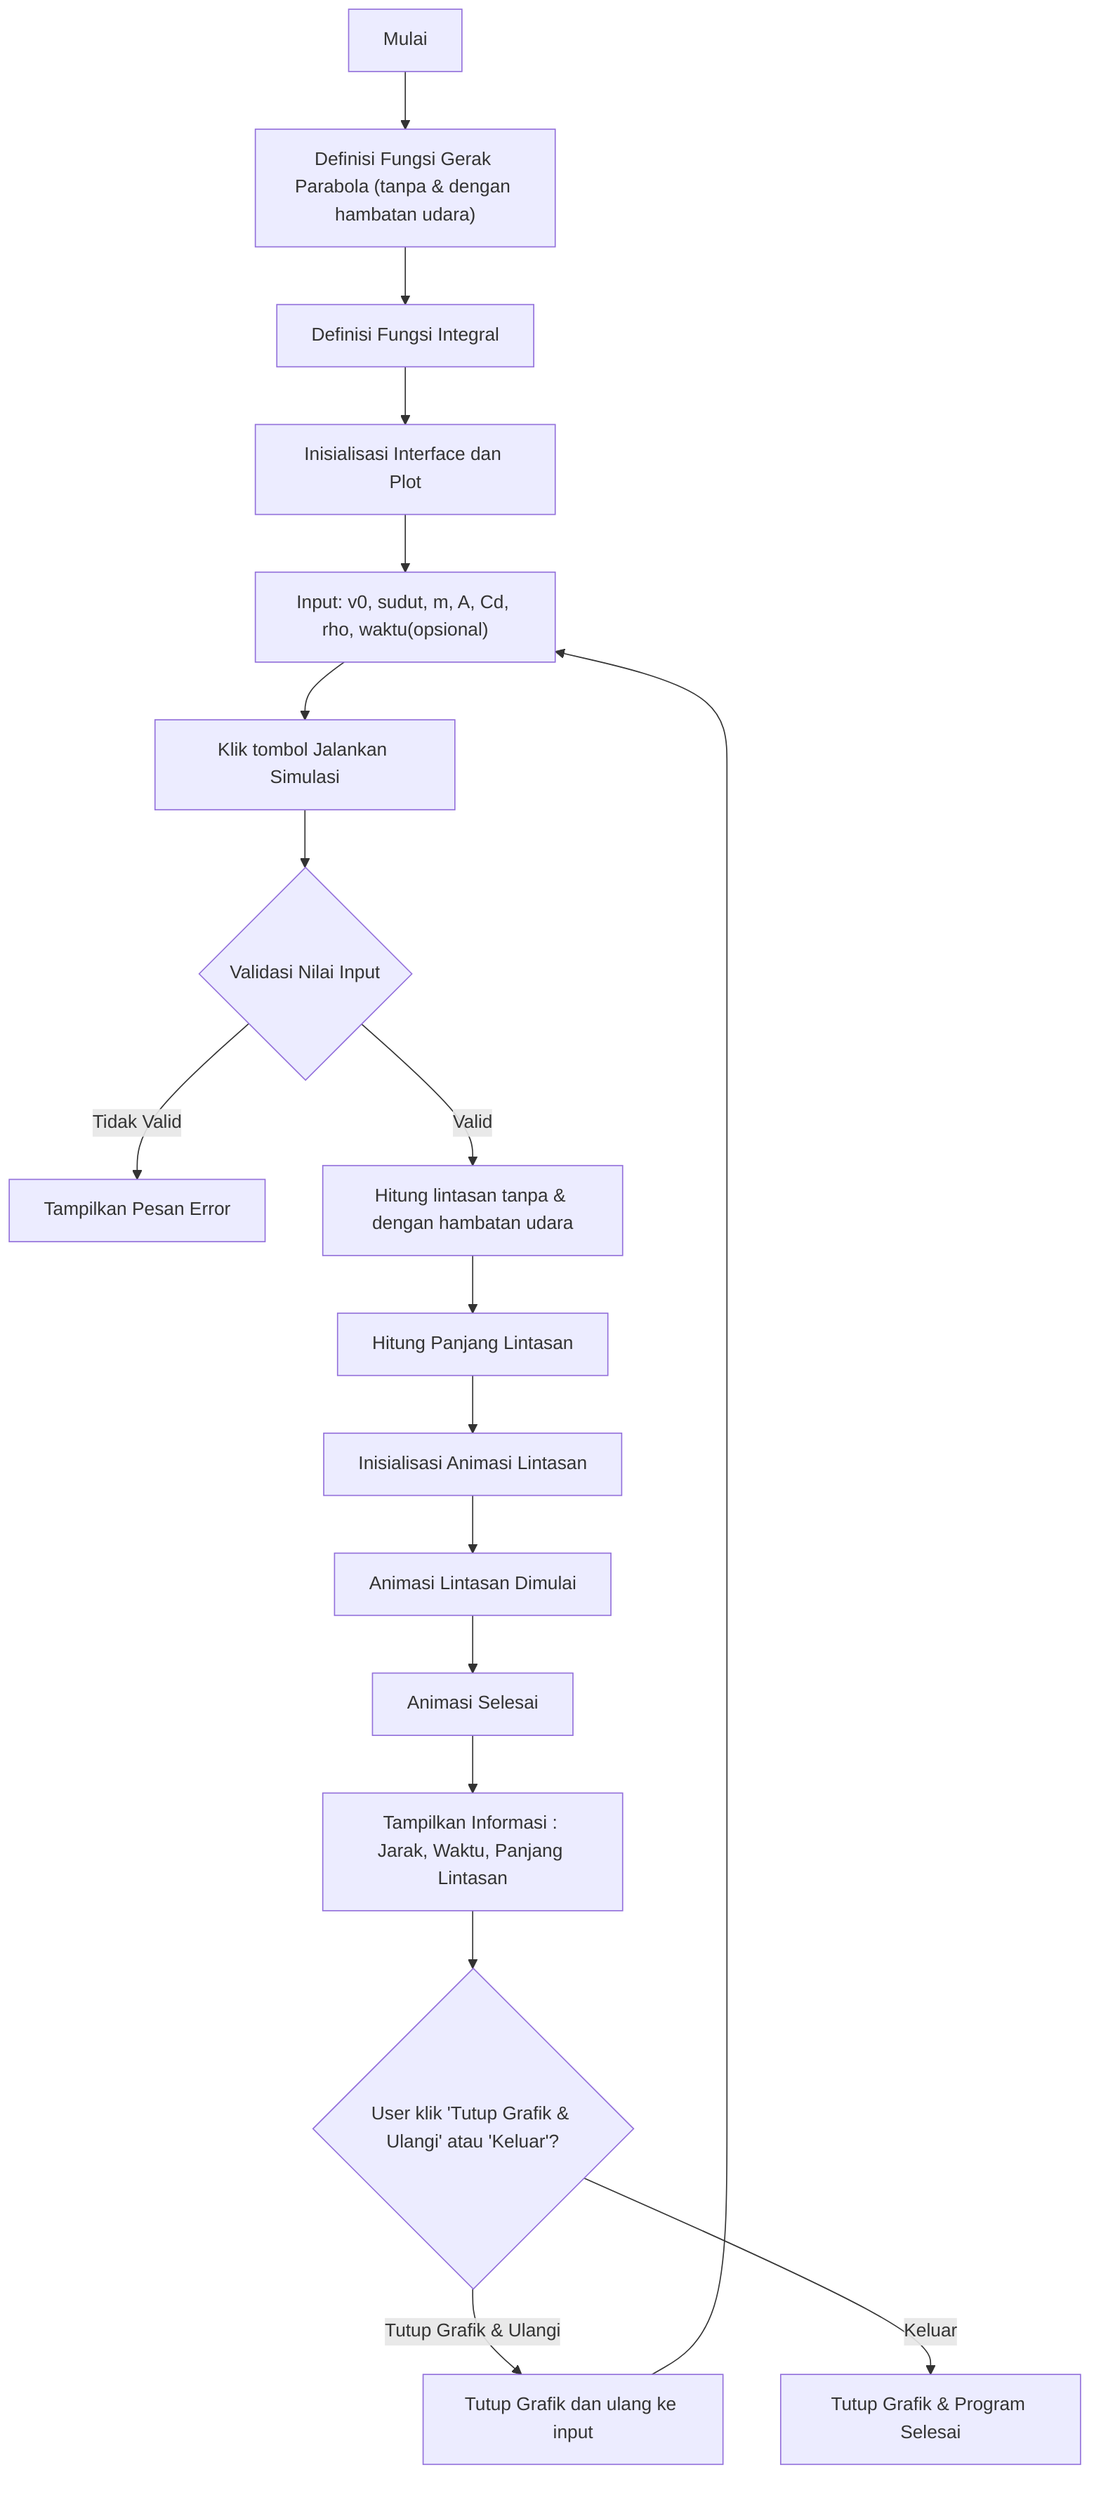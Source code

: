 flowchart TD

A["Mulai"] 
  --> B["Definisi Fungsi Gerak Parabola (tanpa & dengan hambatan udara)"]
  --> D["Definisi Fungsi Integral"]
  --> E["Inisialisasi Interface dan Plot"]

E --> F["Input: v0, sudut, m, A, Cd, rho, waktu(opsional)"]
F --> G["Klik tombol Jalankan Simulasi"]

G --> H{"Validasi Nilai Input"}
H -- "Tidak Valid" --> I["Tampilkan Pesan Error"]
H -- "Valid" --> J["Hitung lintasan tanpa & dengan hambatan udara"]

J --> K["Hitung Panjang Lintasan"]
K --> L["Inisialisasi Animasi Lintasan"]

L --> M["Animasi Lintasan Dimulai"]
M --> N["Animasi Selesai"]

N --> O["Tampilkan Informasi : Jarak, Waktu, Panjang Lintasan"]

O --> P{"User klik 'Tutup Grafik & Ulangi' atau 'Keluar'?"}
P -- "Tutup Grafik & Ulangi" --> Q["Tutup Grafik dan ulang ke input"]
Q --> F
P -- "Keluar" --> R["Tutup Grafik & Program Selesai"]
